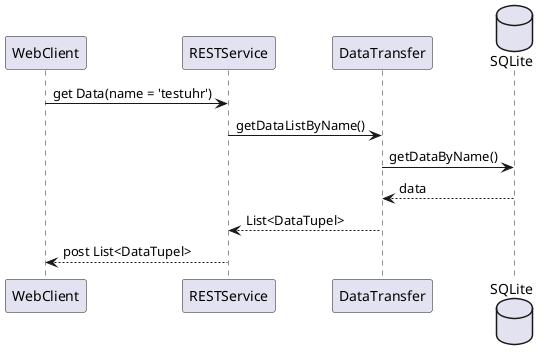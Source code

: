 @startuml 

participant WebClient as web
participant RESTService as rest
participant DataTransfer as dt
database SQLite as sql

''access data
web -> rest : get Data(name = 'testuhr')
rest -> dt : getDataListByName()
dt -> sql : getDataByName()
dt <-- sql : data
rest <-- dt : List<DataTupel>
web <-- rest : post List<DataTupel>

@enduml

